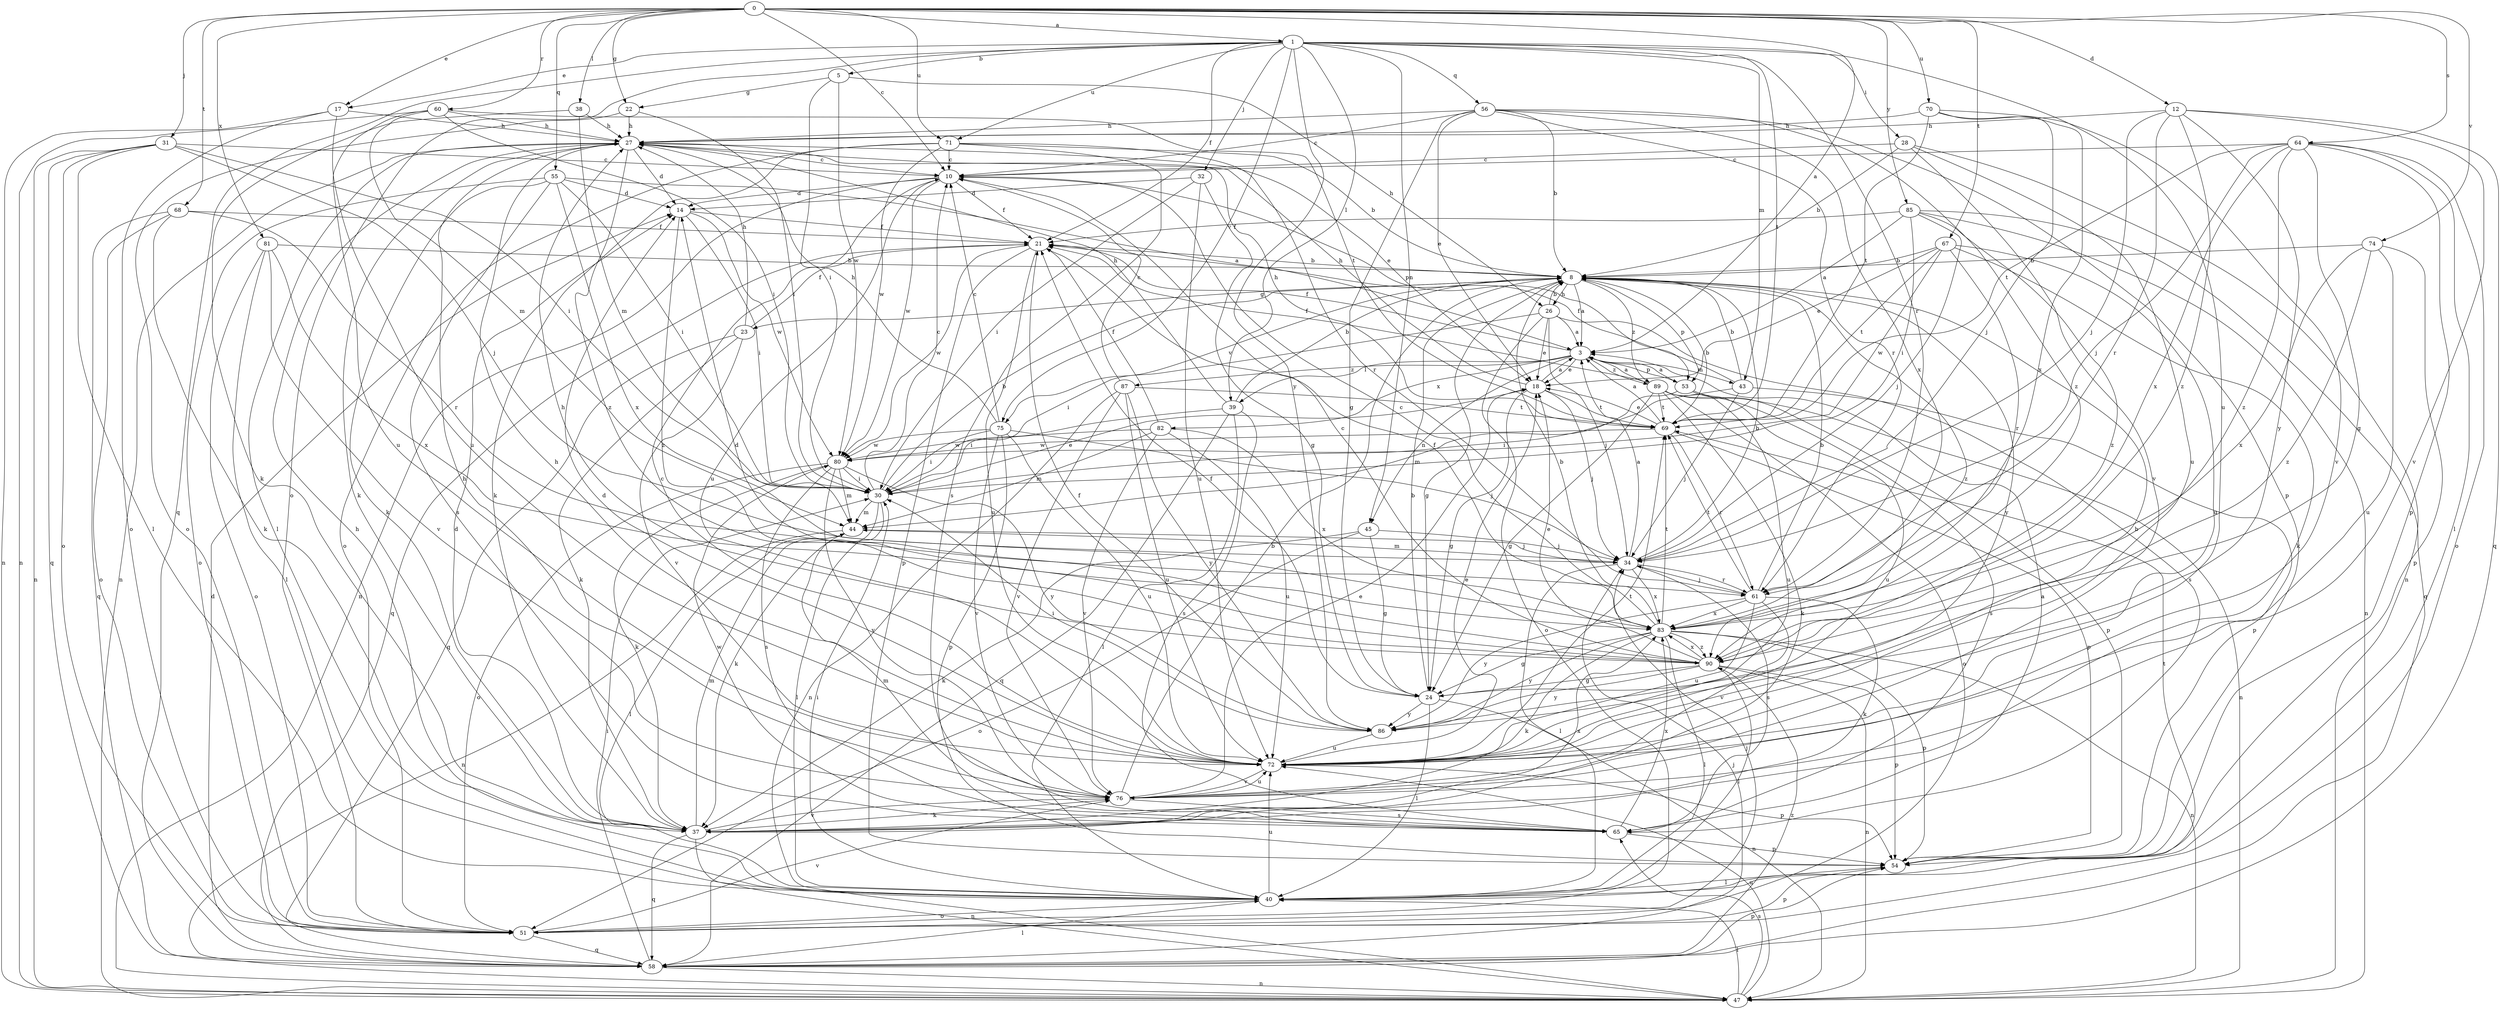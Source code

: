 strict digraph  {
0;
1;
3;
5;
8;
10;
12;
14;
17;
18;
21;
22;
23;
24;
26;
27;
28;
30;
31;
32;
34;
37;
38;
39;
40;
43;
44;
45;
47;
51;
53;
54;
55;
56;
58;
60;
61;
64;
65;
67;
68;
69;
70;
71;
72;
74;
75;
76;
80;
81;
82;
83;
85;
86;
87;
89;
90;
0 -> 1  [label=a];
0 -> 3  [label=a];
0 -> 10  [label=c];
0 -> 12  [label=d];
0 -> 17  [label=e];
0 -> 22  [label=g];
0 -> 31  [label=j];
0 -> 38  [label=l];
0 -> 55  [label=q];
0 -> 60  [label=r];
0 -> 64  [label=s];
0 -> 67  [label=t];
0 -> 68  [label=t];
0 -> 70  [label=u];
0 -> 71  [label=u];
0 -> 74  [label=v];
0 -> 81  [label=x];
0 -> 85  [label=y];
1 -> 5  [label=b];
1 -> 17  [label=e];
1 -> 21  [label=f];
1 -> 28  [label=i];
1 -> 32  [label=j];
1 -> 39  [label=l];
1 -> 43  [label=m];
1 -> 45  [label=n];
1 -> 51  [label=o];
1 -> 56  [label=q];
1 -> 58  [label=q];
1 -> 61  [label=r];
1 -> 69  [label=t];
1 -> 71  [label=u];
1 -> 72  [label=u];
1 -> 75  [label=v];
1 -> 86  [label=y];
3 -> 18  [label=e];
3 -> 21  [label=f];
3 -> 39  [label=l];
3 -> 43  [label=m];
3 -> 45  [label=n];
3 -> 53  [label=p];
3 -> 82  [label=x];
3 -> 87  [label=z];
3 -> 89  [label=z];
5 -> 22  [label=g];
5 -> 26  [label=h];
5 -> 30  [label=i];
5 -> 80  [label=w];
8 -> 3  [label=a];
8 -> 23  [label=g];
8 -> 24  [label=g];
8 -> 26  [label=h];
8 -> 53  [label=p];
8 -> 75  [label=v];
8 -> 86  [label=y];
8 -> 89  [label=z];
8 -> 90  [label=z];
10 -> 14  [label=d];
10 -> 21  [label=f];
10 -> 47  [label=n];
10 -> 53  [label=p];
10 -> 72  [label=u];
10 -> 80  [label=w];
12 -> 27  [label=h];
12 -> 34  [label=j];
12 -> 58  [label=q];
12 -> 61  [label=r];
12 -> 76  [label=v];
12 -> 86  [label=y];
12 -> 90  [label=z];
14 -> 21  [label=f];
14 -> 30  [label=i];
14 -> 80  [label=w];
14 -> 90  [label=z];
17 -> 27  [label=h];
17 -> 47  [label=n];
17 -> 51  [label=o];
17 -> 72  [label=u];
18 -> 3  [label=a];
18 -> 24  [label=g];
18 -> 27  [label=h];
18 -> 34  [label=j];
18 -> 69  [label=t];
21 -> 8  [label=b];
21 -> 54  [label=p];
21 -> 58  [label=q];
21 -> 72  [label=u];
21 -> 80  [label=w];
22 -> 27  [label=h];
22 -> 30  [label=i];
22 -> 51  [label=o];
23 -> 21  [label=f];
23 -> 27  [label=h];
23 -> 37  [label=k];
23 -> 58  [label=q];
23 -> 76  [label=v];
24 -> 8  [label=b];
24 -> 21  [label=f];
24 -> 40  [label=l];
24 -> 47  [label=n];
24 -> 86  [label=y];
26 -> 3  [label=a];
26 -> 8  [label=b];
26 -> 18  [label=e];
26 -> 30  [label=i];
26 -> 34  [label=j];
26 -> 51  [label=o];
26 -> 65  [label=s];
27 -> 10  [label=c];
27 -> 14  [label=d];
27 -> 18  [label=e];
27 -> 37  [label=k];
27 -> 40  [label=l];
27 -> 47  [label=n];
27 -> 90  [label=z];
28 -> 8  [label=b];
28 -> 10  [label=c];
28 -> 47  [label=n];
28 -> 72  [label=u];
28 -> 76  [label=v];
30 -> 8  [label=b];
30 -> 10  [label=c];
30 -> 18  [label=e];
30 -> 37  [label=k];
30 -> 40  [label=l];
30 -> 44  [label=m];
31 -> 10  [label=c];
31 -> 30  [label=i];
31 -> 34  [label=j];
31 -> 40  [label=l];
31 -> 47  [label=n];
31 -> 51  [label=o];
31 -> 58  [label=q];
32 -> 14  [label=d];
32 -> 24  [label=g];
32 -> 30  [label=i];
32 -> 72  [label=u];
34 -> 3  [label=a];
34 -> 8  [label=b];
34 -> 40  [label=l];
34 -> 44  [label=m];
34 -> 61  [label=r];
34 -> 65  [label=s];
34 -> 83  [label=x];
37 -> 14  [label=d];
37 -> 44  [label=m];
37 -> 47  [label=n];
37 -> 58  [label=q];
37 -> 76  [label=v];
37 -> 83  [label=x];
38 -> 27  [label=h];
38 -> 37  [label=k];
38 -> 44  [label=m];
39 -> 8  [label=b];
39 -> 27  [label=h];
39 -> 30  [label=i];
39 -> 40  [label=l];
39 -> 58  [label=q];
39 -> 65  [label=s];
40 -> 27  [label=h];
40 -> 30  [label=i];
40 -> 51  [label=o];
40 -> 69  [label=t];
40 -> 72  [label=u];
43 -> 8  [label=b];
43 -> 21  [label=f];
43 -> 30  [label=i];
43 -> 34  [label=j];
43 -> 54  [label=p];
44 -> 34  [label=j];
44 -> 40  [label=l];
44 -> 47  [label=n];
45 -> 24  [label=g];
45 -> 34  [label=j];
45 -> 37  [label=k];
45 -> 51  [label=o];
47 -> 40  [label=l];
47 -> 65  [label=s];
47 -> 72  [label=u];
51 -> 34  [label=j];
51 -> 54  [label=p];
51 -> 58  [label=q];
51 -> 76  [label=v];
53 -> 3  [label=a];
53 -> 44  [label=m];
53 -> 54  [label=p];
53 -> 72  [label=u];
54 -> 40  [label=l];
55 -> 3  [label=a];
55 -> 14  [label=d];
55 -> 30  [label=i];
55 -> 37  [label=k];
55 -> 51  [label=o];
55 -> 65  [label=s];
55 -> 83  [label=x];
56 -> 8  [label=b];
56 -> 10  [label=c];
56 -> 18  [label=e];
56 -> 24  [label=g];
56 -> 27  [label=h];
56 -> 54  [label=p];
56 -> 61  [label=r];
56 -> 83  [label=x];
56 -> 90  [label=z];
58 -> 14  [label=d];
58 -> 30  [label=i];
58 -> 34  [label=j];
58 -> 40  [label=l];
58 -> 47  [label=n];
58 -> 54  [label=p];
58 -> 90  [label=z];
60 -> 27  [label=h];
60 -> 30  [label=i];
60 -> 44  [label=m];
60 -> 47  [label=n];
60 -> 69  [label=t];
60 -> 72  [label=u];
61 -> 8  [label=b];
61 -> 34  [label=j];
61 -> 37  [label=k];
61 -> 69  [label=t];
61 -> 72  [label=u];
61 -> 76  [label=v];
61 -> 83  [label=x];
61 -> 86  [label=y];
64 -> 10  [label=c];
64 -> 24  [label=g];
64 -> 34  [label=j];
64 -> 40  [label=l];
64 -> 51  [label=o];
64 -> 54  [label=p];
64 -> 69  [label=t];
64 -> 83  [label=x];
64 -> 90  [label=z];
65 -> 3  [label=a];
65 -> 44  [label=m];
65 -> 54  [label=p];
65 -> 80  [label=w];
65 -> 83  [label=x];
67 -> 8  [label=b];
67 -> 18  [label=e];
67 -> 37  [label=k];
67 -> 61  [label=r];
67 -> 69  [label=t];
67 -> 72  [label=u];
67 -> 80  [label=w];
68 -> 21  [label=f];
68 -> 37  [label=k];
68 -> 51  [label=o];
68 -> 58  [label=q];
68 -> 61  [label=r];
69 -> 3  [label=a];
69 -> 8  [label=b];
69 -> 18  [label=e];
69 -> 27  [label=h];
69 -> 54  [label=p];
69 -> 61  [label=r];
69 -> 80  [label=w];
70 -> 27  [label=h];
70 -> 34  [label=j];
70 -> 69  [label=t];
70 -> 76  [label=v];
70 -> 83  [label=x];
71 -> 8  [label=b];
71 -> 10  [label=c];
71 -> 37  [label=k];
71 -> 51  [label=o];
71 -> 61  [label=r];
71 -> 65  [label=s];
71 -> 80  [label=w];
72 -> 8  [label=b];
72 -> 10  [label=c];
72 -> 14  [label=d];
72 -> 18  [label=e];
72 -> 27  [label=h];
72 -> 54  [label=p];
72 -> 69  [label=t];
72 -> 76  [label=v];
74 -> 8  [label=b];
74 -> 54  [label=p];
74 -> 72  [label=u];
74 -> 83  [label=x];
74 -> 90  [label=z];
75 -> 10  [label=c];
75 -> 27  [label=h];
75 -> 30  [label=i];
75 -> 34  [label=j];
75 -> 54  [label=p];
75 -> 72  [label=u];
75 -> 76  [label=v];
75 -> 80  [label=w];
76 -> 8  [label=b];
76 -> 18  [label=e];
76 -> 27  [label=h];
76 -> 37  [label=k];
76 -> 65  [label=s];
76 -> 72  [label=u];
80 -> 30  [label=i];
80 -> 37  [label=k];
80 -> 44  [label=m];
80 -> 51  [label=o];
80 -> 65  [label=s];
80 -> 76  [label=v];
80 -> 86  [label=y];
81 -> 8  [label=b];
81 -> 40  [label=l];
81 -> 51  [label=o];
81 -> 76  [label=v];
81 -> 83  [label=x];
82 -> 21  [label=f];
82 -> 44  [label=m];
82 -> 72  [label=u];
82 -> 76  [label=v];
82 -> 80  [label=w];
82 -> 83  [label=x];
83 -> 8  [label=b];
83 -> 10  [label=c];
83 -> 21  [label=f];
83 -> 24  [label=g];
83 -> 37  [label=k];
83 -> 40  [label=l];
83 -> 47  [label=n];
83 -> 54  [label=p];
83 -> 69  [label=t];
83 -> 86  [label=y];
83 -> 90  [label=z];
85 -> 3  [label=a];
85 -> 21  [label=f];
85 -> 30  [label=i];
85 -> 34  [label=j];
85 -> 47  [label=n];
85 -> 58  [label=q];
85 -> 90  [label=z];
86 -> 21  [label=f];
86 -> 30  [label=i];
86 -> 72  [label=u];
87 -> 10  [label=c];
87 -> 47  [label=n];
87 -> 69  [label=t];
87 -> 72  [label=u];
87 -> 76  [label=v];
87 -> 86  [label=y];
89 -> 3  [label=a];
89 -> 21  [label=f];
89 -> 24  [label=g];
89 -> 37  [label=k];
89 -> 47  [label=n];
89 -> 51  [label=o];
89 -> 65  [label=s];
89 -> 69  [label=t];
89 -> 72  [label=u];
90 -> 10  [label=c];
90 -> 14  [label=d];
90 -> 18  [label=e];
90 -> 24  [label=g];
90 -> 27  [label=h];
90 -> 40  [label=l];
90 -> 47  [label=n];
90 -> 54  [label=p];
90 -> 83  [label=x];
90 -> 86  [label=y];
}
